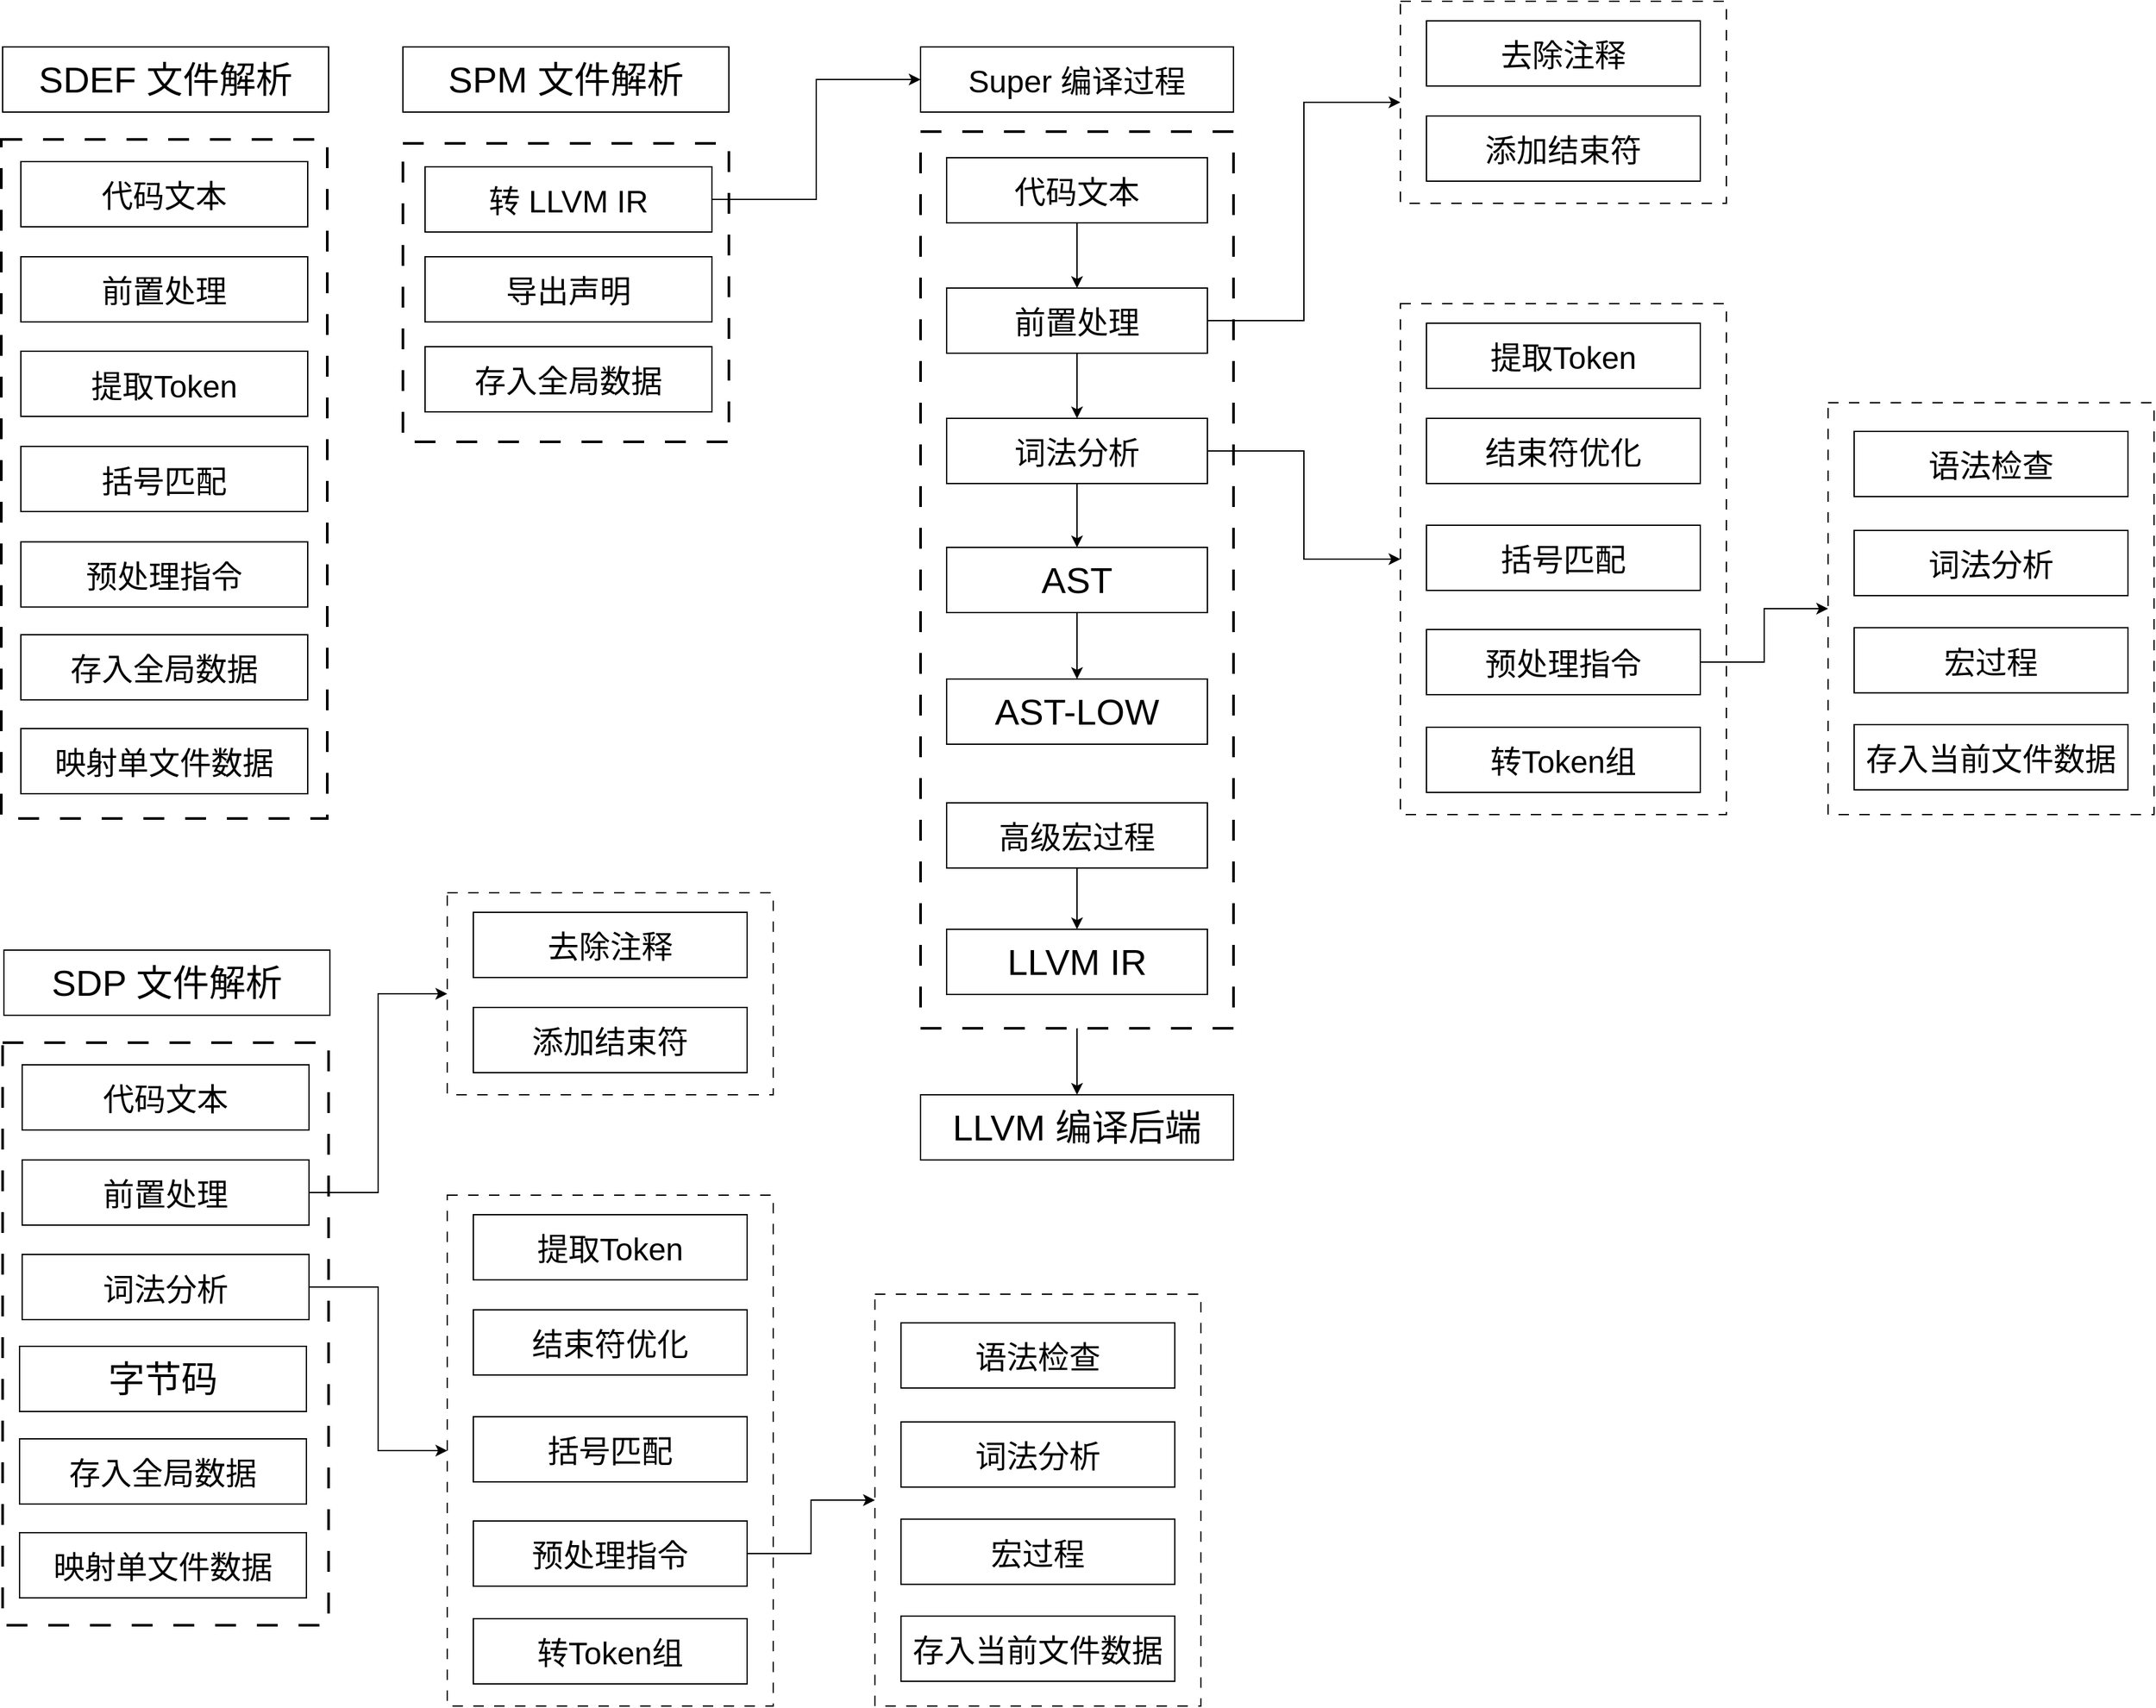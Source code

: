 <mxfile version="27.0.9" pages="3">
  <diagram name="Super 编译过程" id="Vq4NFNa0_FkRNS-fq95_">
    <mxGraphModel dx="2646" dy="1380" grid="0" gridSize="10" guides="1" tooltips="1" connect="1" arrows="1" fold="1" page="0" pageScale="1" pageWidth="1000" pageHeight="1000" math="0" shadow="0">
      <root>
        <mxCell id="0" />
        <mxCell id="1" parent="0" />
        <mxCell id="2mUO1VsIVxacZMf1Uv3O-189" value="" style="edgeStyle=orthogonalEdgeStyle;rounded=0;orthogonalLoop=1;jettySize=auto;html=1;" parent="1" source="2mUO1VsIVxacZMf1Uv3O-9" target="2mUO1VsIVxacZMf1Uv3O-188" edge="1">
          <mxGeometry relative="1" as="geometry" />
        </mxCell>
        <mxCell id="2mUO1VsIVxacZMf1Uv3O-9" value="" style="rounded=0;whiteSpace=wrap;html=1;dashed=1;dashPattern=8 8;strokeWidth=2;" parent="1" vertex="1">
          <mxGeometry x="280" y="120" width="240" height="688" as="geometry" />
        </mxCell>
        <mxCell id="2mUO1VsIVxacZMf1Uv3O-105" value="&lt;span style=&quot;font-size: 24px;&quot;&gt;Super 编译过程&lt;/span&gt;" style="html=1;whiteSpace=wrap;fontSize=28;" parent="1" vertex="1">
          <mxGeometry x="280" y="55" width="240" height="50" as="geometry" />
        </mxCell>
        <mxCell id="2mUO1VsIVxacZMf1Uv3O-108" value="" style="edgeStyle=orthogonalEdgeStyle;rounded=0;orthogonalLoop=1;jettySize=auto;html=1;" parent="1" source="2mUO1VsIVxacZMf1Uv3O-106" target="2mUO1VsIVxacZMf1Uv3O-107" edge="1">
          <mxGeometry relative="1" as="geometry" />
        </mxCell>
        <mxCell id="2mUO1VsIVxacZMf1Uv3O-106" value="&lt;span style=&quot;font-size: 24px;&quot;&gt;代码文本&lt;/span&gt;" style="html=1;whiteSpace=wrap;fontSize=28;" parent="1" vertex="1">
          <mxGeometry x="300" y="140" width="200" height="50" as="geometry" />
        </mxCell>
        <mxCell id="2mUO1VsIVxacZMf1Uv3O-112" value="" style="edgeStyle=orthogonalEdgeStyle;rounded=0;orthogonalLoop=1;jettySize=auto;html=1;" parent="1" source="2mUO1VsIVxacZMf1Uv3O-107" target="2mUO1VsIVxacZMf1Uv3O-109" edge="1">
          <mxGeometry relative="1" as="geometry" />
        </mxCell>
        <mxCell id="wdthfA_59AI6_lda3Uj9-12" style="edgeStyle=orthogonalEdgeStyle;rounded=0;orthogonalLoop=1;jettySize=auto;html=1;entryX=0;entryY=0.5;entryDx=0;entryDy=0;" parent="1" source="2mUO1VsIVxacZMf1Uv3O-107" target="wdthfA_59AI6_lda3Uj9-7" edge="1">
          <mxGeometry relative="1" as="geometry" />
        </mxCell>
        <object label="&lt;span style=&quot;font-size: 24px;&quot;&gt;前置处理&lt;/span&gt;" id="2mUO1VsIVxacZMf1Uv3O-107">
          <mxCell style="html=1;whiteSpace=wrap;fontSize=28;" parent="1" vertex="1">
            <mxGeometry x="300" y="240" width="200" height="50" as="geometry" />
          </mxCell>
        </object>
        <mxCell id="CVecepeYsr_i7JUgzHfF-67" style="edgeStyle=orthogonalEdgeStyle;rounded=0;orthogonalLoop=1;jettySize=auto;html=1;entryX=0;entryY=0.5;entryDx=0;entryDy=0;" parent="1" source="2mUO1VsIVxacZMf1Uv3O-109" target="2mUO1VsIVxacZMf1Uv3O-227" edge="1">
          <mxGeometry relative="1" as="geometry" />
        </mxCell>
        <mxCell id="8J4blaZt_7UuDxUn_A4w-1" value="" style="edgeStyle=orthogonalEdgeStyle;rounded=0;orthogonalLoop=1;jettySize=auto;html=1;" parent="1" source="2mUO1VsIVxacZMf1Uv3O-109" target="2mUO1VsIVxacZMf1Uv3O-182" edge="1">
          <mxGeometry relative="1" as="geometry" />
        </mxCell>
        <mxCell id="2mUO1VsIVxacZMf1Uv3O-109" value="&lt;font style=&quot;font-size: 24px;&quot;&gt;词法分析&lt;/font&gt;" style="html=1;whiteSpace=wrap;fontSize=28;" parent="1" vertex="1">
          <mxGeometry x="300" y="340" width="200" height="50" as="geometry" />
        </mxCell>
        <mxCell id="2mUO1VsIVxacZMf1Uv3O-185" value="" style="edgeStyle=orthogonalEdgeStyle;rounded=0;orthogonalLoop=1;jettySize=auto;html=1;" parent="1" source="2mUO1VsIVxacZMf1Uv3O-182" target="2mUO1VsIVxacZMf1Uv3O-184" edge="1">
          <mxGeometry relative="1" as="geometry" />
        </mxCell>
        <mxCell id="2mUO1VsIVxacZMf1Uv3O-182" value="AST" style="html=1;whiteSpace=wrap;fontSize=28;" parent="1" vertex="1">
          <mxGeometry x="300" y="439" width="200" height="50" as="geometry" />
        </mxCell>
        <mxCell id="2mUO1VsIVxacZMf1Uv3O-184" value="AST-LOW" style="html=1;whiteSpace=wrap;fontSize=28;" parent="1" vertex="1">
          <mxGeometry x="300" y="540" width="200" height="50" as="geometry" />
        </mxCell>
        <mxCell id="2mUO1VsIVxacZMf1Uv3O-186" value="LLVM IR" style="html=1;whiteSpace=wrap;fontSize=28;" parent="1" vertex="1">
          <mxGeometry x="300" y="732" width="200" height="50" as="geometry" />
        </mxCell>
        <mxCell id="2mUO1VsIVxacZMf1Uv3O-188" value="LLVM 编译后端" style="html=1;whiteSpace=wrap;fontSize=28;" parent="1" vertex="1">
          <mxGeometry x="280" y="859" width="240" height="50" as="geometry" />
        </mxCell>
        <mxCell id="2mUO1VsIVxacZMf1Uv3O-227" value="" style="rounded=0;whiteSpace=wrap;html=1;dashed=1;dashPattern=8 8;" parent="1" vertex="1">
          <mxGeometry x="648" y="252" width="250" height="392" as="geometry" />
        </mxCell>
        <mxCell id="2mUO1VsIVxacZMf1Uv3O-229" value="&lt;span style=&quot;font-size: 24px;&quot;&gt;提取Token&lt;/span&gt;" style="html=1;whiteSpace=wrap;fontSize=28;" parent="1" vertex="1">
          <mxGeometry x="668" y="267" width="210" height="50" as="geometry" />
        </mxCell>
        <mxCell id="CVecepeYsr_i7JUgzHfF-66" value="&lt;span style=&quot;font-size: 24px;&quot;&gt;结束符优化&lt;/span&gt;" style="html=1;whiteSpace=wrap;fontSize=28;container=0;" parent="1" vertex="1">
          <mxGeometry x="668" y="340" width="210" height="50" as="geometry" />
        </mxCell>
        <mxCell id="CVecepeYsr_i7JUgzHfF-68" value="&lt;span style=&quot;font-size: 24px;&quot;&gt;括号匹配&lt;/span&gt;" style="html=1;whiteSpace=wrap;fontSize=28;container=0;" parent="1" vertex="1">
          <mxGeometry x="668" y="422" width="210" height="50" as="geometry" />
        </mxCell>
        <mxCell id="8J4blaZt_7UuDxUn_A4w-5" value="" style="edgeStyle=orthogonalEdgeStyle;rounded=0;orthogonalLoop=1;jettySize=auto;html=1;" parent="1" source="8J4blaZt_7UuDxUn_A4w-2" target="2mUO1VsIVxacZMf1Uv3O-186" edge="1">
          <mxGeometry relative="1" as="geometry" />
        </mxCell>
        <mxCell id="8J4blaZt_7UuDxUn_A4w-2" value="&lt;span style=&quot;font-size: 24px;&quot;&gt;高级宏过程&lt;/span&gt;" style="html=1;whiteSpace=wrap;fontSize=28;" parent="1" vertex="1">
          <mxGeometry x="300" y="635" width="200" height="50" as="geometry" />
        </mxCell>
        <mxCell id="wdthfA_59AI6_lda3Uj9-7" value="" style="rounded=0;whiteSpace=wrap;html=1;dashed=1;dashPattern=8 8;" parent="1" vertex="1">
          <mxGeometry x="648" y="20" width="250" height="155" as="geometry" />
        </mxCell>
        <mxCell id="wdthfA_59AI6_lda3Uj9-8" value="&lt;span style=&quot;font-size: 24px;&quot;&gt;去除注释&lt;/span&gt;" style="html=1;whiteSpace=wrap;fontSize=28;" parent="1" vertex="1">
          <mxGeometry x="668" y="35" width="210" height="50" as="geometry" />
        </mxCell>
        <mxCell id="wdthfA_59AI6_lda3Uj9-9" value="&lt;span style=&quot;font-size: 24px;&quot;&gt;添加结束符&lt;/span&gt;" style="html=1;whiteSpace=wrap;fontSize=28;container=0;" parent="1" vertex="1">
          <mxGeometry x="668" y="108" width="210" height="50" as="geometry" />
        </mxCell>
        <mxCell id="2mUO1VsIVxacZMf1Uv3O-23" value="" style="rounded=0;whiteSpace=wrap;html=1;dashed=1;dashPattern=8 8;" parent="1" vertex="1">
          <mxGeometry x="976" y="328" width="250" height="316" as="geometry" />
        </mxCell>
        <mxCell id="2mUO1VsIVxacZMf1Uv3O-116" value="&lt;span style=&quot;font-size: 24px;&quot;&gt;语法检查&lt;/span&gt;" style="html=1;whiteSpace=wrap;fontSize=28;" parent="1" vertex="1">
          <mxGeometry x="996" y="350" width="210" height="50" as="geometry" />
        </mxCell>
        <mxCell id="2mUO1VsIVxacZMf1Uv3O-217" value="&lt;span style=&quot;font-size: 24px;&quot;&gt;词法分析&lt;/span&gt;" style="html=1;whiteSpace=wrap;fontSize=28;" parent="1" vertex="1">
          <mxGeometry x="996" y="426" width="210" height="50" as="geometry" />
        </mxCell>
        <mxCell id="2mUO1VsIVxacZMf1Uv3O-219" value="&lt;span style=&quot;font-size: 24px;&quot;&gt;存入&lt;/span&gt;&lt;span style=&quot;font-size: 24px;&quot;&gt;当前文件数据&lt;/span&gt;" style="html=1;whiteSpace=wrap;fontSize=28;" parent="1" vertex="1">
          <mxGeometry x="996" y="575" width="210" height="50" as="geometry" />
        </mxCell>
        <mxCell id="2mUO1VsIVxacZMf1Uv3O-221" value="&lt;span style=&quot;font-size: 24px;&quot;&gt;宏过程&lt;/span&gt;" style="html=1;whiteSpace=wrap;fontSize=28;" parent="1" vertex="1">
          <mxGeometry x="996" y="500.63" width="210" height="50" as="geometry" />
        </mxCell>
        <mxCell id="wdthfA_59AI6_lda3Uj9-21" style="edgeStyle=orthogonalEdgeStyle;rounded=0;orthogonalLoop=1;jettySize=auto;html=1;entryX=0;entryY=0.5;entryDx=0;entryDy=0;" parent="1" source="wdthfA_59AI6_lda3Uj9-19" target="2mUO1VsIVxacZMf1Uv3O-23" edge="1">
          <mxGeometry relative="1" as="geometry" />
        </mxCell>
        <mxCell id="wdthfA_59AI6_lda3Uj9-19" value="&lt;span style=&quot;font-size: 24px;&quot;&gt;预处理指令&lt;/span&gt;" style="html=1;whiteSpace=wrap;fontSize=28;container=0;" parent="1" vertex="1">
          <mxGeometry x="668" y="502" width="210" height="50" as="geometry" />
        </mxCell>
        <mxCell id="wdthfA_59AI6_lda3Uj9-20" value="&lt;span style=&quot;font-size: 24px;&quot;&gt;转Token组&lt;/span&gt;" style="html=1;whiteSpace=wrap;fontSize=28;container=0;" parent="1" vertex="1">
          <mxGeometry x="668" y="577" width="210" height="50" as="geometry" />
        </mxCell>
        <mxCell id="wdthfA_59AI6_lda3Uj9-23" value="SDEF 文件解析" style="html=1;whiteSpace=wrap;fontSize=28;" parent="1" vertex="1">
          <mxGeometry x="-424" y="55" width="250" height="50" as="geometry" />
        </mxCell>
        <mxCell id="wdthfA_59AI6_lda3Uj9-24" value="SPM 文件解析" style="html=1;whiteSpace=wrap;fontSize=28;" parent="1" vertex="1">
          <mxGeometry x="-117" y="55" width="250" height="50" as="geometry" />
        </mxCell>
        <mxCell id="wdthfA_59AI6_lda3Uj9-27" value="" style="rounded=0;whiteSpace=wrap;html=1;dashed=1;dashPattern=8 8;strokeWidth=2;" parent="1" vertex="1">
          <mxGeometry x="-117" y="129" width="250" height="229" as="geometry" />
        </mxCell>
        <mxCell id="MZ_xpEW2sEgSnHCQxwSf-1" value="" style="rounded=0;whiteSpace=wrap;html=1;dashed=1;dashPattern=8 8;strokeWidth=2;" parent="1" vertex="1">
          <mxGeometry x="-425" y="126" width="250" height="521" as="geometry" />
        </mxCell>
        <mxCell id="MZ_xpEW2sEgSnHCQxwSf-2" value="&lt;span style=&quot;font-size: 24px;&quot;&gt;代码文本&lt;/span&gt;" style="html=1;whiteSpace=wrap;fontSize=28;" parent="1" vertex="1">
          <mxGeometry x="-410" y="143" width="220" height="50" as="geometry" />
        </mxCell>
        <object label="&lt;span style=&quot;font-size: 24px;&quot;&gt;前置处理&lt;/span&gt;" id="MZ_xpEW2sEgSnHCQxwSf-3">
          <mxCell style="html=1;whiteSpace=wrap;fontSize=28;" parent="1" vertex="1">
            <mxGeometry x="-410" y="216" width="220" height="50" as="geometry" />
          </mxCell>
        </object>
        <mxCell id="MZ_xpEW2sEgSnHCQxwSf-4" value="&lt;span style=&quot;font-size: 24px;&quot;&gt;提取Token&lt;/span&gt;" style="html=1;whiteSpace=wrap;fontSize=28;" parent="1" vertex="1">
          <mxGeometry x="-410" y="288.5" width="220" height="50" as="geometry" />
        </mxCell>
        <mxCell id="MZ_xpEW2sEgSnHCQxwSf-5" value="&lt;span style=&quot;font-size: 24px;&quot;&gt;括号匹配&lt;/span&gt;" style="html=1;whiteSpace=wrap;fontSize=28;container=0;" parent="1" vertex="1">
          <mxGeometry x="-410" y="361.5" width="220" height="50" as="geometry" />
        </mxCell>
        <mxCell id="MZ_xpEW2sEgSnHCQxwSf-6" value="&lt;span style=&quot;font-size: 24px;&quot;&gt;预处理指令&lt;/span&gt;" style="html=1;whiteSpace=wrap;fontSize=28;container=0;" parent="1" vertex="1">
          <mxGeometry x="-410" y="434.75" width="220" height="50" as="geometry" />
        </mxCell>
        <mxCell id="MZ_xpEW2sEgSnHCQxwSf-7" value="&lt;font style=&quot;font-size: 24px;&quot;&gt;存入全局数据&lt;/font&gt;" style="html=1;whiteSpace=wrap;fontSize=28;container=0;" parent="1" vertex="1">
          <mxGeometry x="-410" y="506" width="220" height="50" as="geometry" />
        </mxCell>
        <mxCell id="MZ_xpEW2sEgSnHCQxwSf-8" value="&lt;span style=&quot;font-size: 24px;&quot;&gt;映射单文件数据&lt;/span&gt;" style="html=1;whiteSpace=wrap;fontSize=28;container=0;" parent="1" vertex="1">
          <mxGeometry x="-410" y="578" width="220" height="50" as="geometry" />
        </mxCell>
        <mxCell id="MZ_xpEW2sEgSnHCQxwSf-9" style="edgeStyle=orthogonalEdgeStyle;rounded=0;orthogonalLoop=1;jettySize=auto;html=1;exitX=0.5;exitY=1;exitDx=0;exitDy=0;" parent="1" source="MZ_xpEW2sEgSnHCQxwSf-3" target="MZ_xpEW2sEgSnHCQxwSf-3" edge="1">
          <mxGeometry relative="1" as="geometry" />
        </mxCell>
        <mxCell id="MZ_xpEW2sEgSnHCQxwSf-10" style="edgeStyle=orthogonalEdgeStyle;rounded=0;orthogonalLoop=1;jettySize=auto;html=1;exitX=0.5;exitY=1;exitDx=0;exitDy=0;" parent="1" source="MZ_xpEW2sEgSnHCQxwSf-8" target="MZ_xpEW2sEgSnHCQxwSf-8" edge="1">
          <mxGeometry relative="1" as="geometry" />
        </mxCell>
        <mxCell id="R-j85TacFZV8YnjLv-DK-6" style="edgeStyle=orthogonalEdgeStyle;rounded=0;orthogonalLoop=1;jettySize=auto;html=1;entryX=0;entryY=0.5;entryDx=0;entryDy=0;" parent="1" source="R-j85TacFZV8YnjLv-DK-2" target="2mUO1VsIVxacZMf1Uv3O-105" edge="1">
          <mxGeometry relative="1" as="geometry" />
        </mxCell>
        <mxCell id="R-j85TacFZV8YnjLv-DK-2" value="&lt;span style=&quot;font-size: 24px;&quot;&gt;转 LLVM IR&lt;/span&gt;" style="html=1;whiteSpace=wrap;fontSize=28;" parent="1" vertex="1">
          <mxGeometry x="-100" y="147" width="220" height="50" as="geometry" />
        </mxCell>
        <mxCell id="R-j85TacFZV8YnjLv-DK-3" value="&lt;span style=&quot;font-size: 24px;&quot;&gt;导出声明&lt;/span&gt;" style="html=1;whiteSpace=wrap;fontSize=28;" parent="1" vertex="1">
          <mxGeometry x="-100" y="216" width="220" height="50" as="geometry" />
        </mxCell>
        <mxCell id="R-j85TacFZV8YnjLv-DK-5" value="&lt;span style=&quot;font-size: 24px;&quot;&gt;存入全局&lt;/span&gt;&lt;span style=&quot;font-size: 24px;&quot;&gt;数据&lt;/span&gt;" style="html=1;whiteSpace=wrap;fontSize=28;" parent="1" vertex="1">
          <mxGeometry x="-100" y="285" width="220" height="50" as="geometry" />
        </mxCell>
        <mxCell id="3dAXB9QwHE_grXmQJcnz-3" value="SDP 文件解析" style="html=1;whiteSpace=wrap;fontSize=28;" parent="1" vertex="1">
          <mxGeometry x="-423" y="748" width="250" height="50" as="geometry" />
        </mxCell>
        <mxCell id="3dAXB9QwHE_grXmQJcnz-4" value="" style="rounded=0;whiteSpace=wrap;html=1;dashed=1;dashPattern=8 8;strokeWidth=2;" parent="1" vertex="1">
          <mxGeometry x="-424" y="819" width="250" height="447" as="geometry" />
        </mxCell>
        <mxCell id="3dAXB9QwHE_grXmQJcnz-5" value="&lt;span style=&quot;font-size: 24px;&quot;&gt;代码文本&lt;/span&gt;" style="html=1;whiteSpace=wrap;fontSize=28;" parent="1" vertex="1">
          <mxGeometry x="-409" y="836" width="220" height="50" as="geometry" />
        </mxCell>
        <mxCell id="3dAXB9QwHE_grXmQJcnz-38" style="edgeStyle=orthogonalEdgeStyle;rounded=0;orthogonalLoop=1;jettySize=auto;html=1;entryX=0;entryY=0.5;entryDx=0;entryDy=0;" parent="1" source="3dAXB9QwHE_grXmQJcnz-6" target="3dAXB9QwHE_grXmQJcnz-27" edge="1">
          <mxGeometry relative="1" as="geometry" />
        </mxCell>
        <object label="&lt;span style=&quot;font-size: 24px;&quot;&gt;前置处理&lt;/span&gt;" id="3dAXB9QwHE_grXmQJcnz-6">
          <mxCell style="html=1;whiteSpace=wrap;fontSize=28;" parent="1" vertex="1">
            <mxGeometry x="-409" y="909" width="220" height="50" as="geometry" />
          </mxCell>
        </object>
        <mxCell id="3dAXB9QwHE_grXmQJcnz-39" style="edgeStyle=orthogonalEdgeStyle;rounded=0;orthogonalLoop=1;jettySize=auto;html=1;entryX=0;entryY=0.5;entryDx=0;entryDy=0;" parent="1" source="3dAXB9QwHE_grXmQJcnz-7" target="3dAXB9QwHE_grXmQJcnz-23" edge="1">
          <mxGeometry relative="1" as="geometry" />
        </mxCell>
        <mxCell id="3dAXB9QwHE_grXmQJcnz-7" value="&lt;span style=&quot;font-size: 24px;&quot;&gt;词法分析&lt;/span&gt;" style="html=1;whiteSpace=wrap;fontSize=28;" parent="1" vertex="1">
          <mxGeometry x="-409" y="981.5" width="220" height="50" as="geometry" />
        </mxCell>
        <mxCell id="3dAXB9QwHE_grXmQJcnz-10" value="&lt;font style=&quot;font-size: 24px;&quot;&gt;存入全局数据&lt;/font&gt;" style="html=1;whiteSpace=wrap;fontSize=28;container=0;" parent="1" vertex="1">
          <mxGeometry x="-411" y="1123" width="220" height="50" as="geometry" />
        </mxCell>
        <mxCell id="3dAXB9QwHE_grXmQJcnz-11" value="&lt;span style=&quot;font-size: 24px;&quot;&gt;映射单文件数据&lt;/span&gt;" style="html=1;whiteSpace=wrap;fontSize=28;container=0;" parent="1" vertex="1">
          <mxGeometry x="-411" y="1195" width="220" height="50" as="geometry" />
        </mxCell>
        <mxCell id="3dAXB9QwHE_grXmQJcnz-12" style="edgeStyle=orthogonalEdgeStyle;rounded=0;orthogonalLoop=1;jettySize=auto;html=1;exitX=0.5;exitY=1;exitDx=0;exitDy=0;" parent="1" source="3dAXB9QwHE_grXmQJcnz-6" target="3dAXB9QwHE_grXmQJcnz-6" edge="1">
          <mxGeometry relative="1" as="geometry" />
        </mxCell>
        <mxCell id="3dAXB9QwHE_grXmQJcnz-13" style="edgeStyle=orthogonalEdgeStyle;rounded=0;orthogonalLoop=1;jettySize=auto;html=1;exitX=0.5;exitY=1;exitDx=0;exitDy=0;" parent="1" source="3dAXB9QwHE_grXmQJcnz-11" target="3dAXB9QwHE_grXmQJcnz-11" edge="1">
          <mxGeometry relative="1" as="geometry" />
        </mxCell>
        <mxCell id="3dAXB9QwHE_grXmQJcnz-21" value="字节码" style="html=1;whiteSpace=wrap;fontSize=28;" parent="1" vertex="1">
          <mxGeometry x="-411" y="1052" width="220" height="50" as="geometry" />
        </mxCell>
        <mxCell id="3dAXB9QwHE_grXmQJcnz-23" value="" style="rounded=0;whiteSpace=wrap;html=1;dashed=1;dashPattern=8 8;" parent="1" vertex="1">
          <mxGeometry x="-83" y="936" width="250" height="392" as="geometry" />
        </mxCell>
        <mxCell id="3dAXB9QwHE_grXmQJcnz-24" value="&lt;span style=&quot;font-size: 24px;&quot;&gt;提取Token&lt;/span&gt;" style="html=1;whiteSpace=wrap;fontSize=28;" parent="1" vertex="1">
          <mxGeometry x="-63" y="951" width="210" height="50" as="geometry" />
        </mxCell>
        <mxCell id="3dAXB9QwHE_grXmQJcnz-25" value="&lt;span style=&quot;font-size: 24px;&quot;&gt;结束符优化&lt;/span&gt;" style="html=1;whiteSpace=wrap;fontSize=28;container=0;" parent="1" vertex="1">
          <mxGeometry x="-63" y="1024" width="210" height="50" as="geometry" />
        </mxCell>
        <mxCell id="3dAXB9QwHE_grXmQJcnz-26" value="&lt;span style=&quot;font-size: 24px;&quot;&gt;括号匹配&lt;/span&gt;" style="html=1;whiteSpace=wrap;fontSize=28;container=0;" parent="1" vertex="1">
          <mxGeometry x="-63" y="1106" width="210" height="50" as="geometry" />
        </mxCell>
        <mxCell id="3dAXB9QwHE_grXmQJcnz-27" value="" style="rounded=0;whiteSpace=wrap;html=1;dashed=1;dashPattern=8 8;" parent="1" vertex="1">
          <mxGeometry x="-83" y="704" width="250" height="155" as="geometry" />
        </mxCell>
        <mxCell id="3dAXB9QwHE_grXmQJcnz-28" value="&lt;span style=&quot;font-size: 24px;&quot;&gt;去除注释&lt;/span&gt;" style="html=1;whiteSpace=wrap;fontSize=28;" parent="1" vertex="1">
          <mxGeometry x="-63" y="719" width="210" height="50" as="geometry" />
        </mxCell>
        <mxCell id="3dAXB9QwHE_grXmQJcnz-29" value="&lt;span style=&quot;font-size: 24px;&quot;&gt;添加结束符&lt;/span&gt;" style="html=1;whiteSpace=wrap;fontSize=28;container=0;" parent="1" vertex="1">
          <mxGeometry x="-63" y="792" width="210" height="50" as="geometry" />
        </mxCell>
        <mxCell id="3dAXB9QwHE_grXmQJcnz-30" value="" style="rounded=0;whiteSpace=wrap;html=1;dashed=1;dashPattern=8 8;" parent="1" vertex="1">
          <mxGeometry x="245" y="1012" width="250" height="316" as="geometry" />
        </mxCell>
        <mxCell id="3dAXB9QwHE_grXmQJcnz-31" value="&lt;span style=&quot;font-size: 24px;&quot;&gt;语法检查&lt;/span&gt;" style="html=1;whiteSpace=wrap;fontSize=28;" parent="1" vertex="1">
          <mxGeometry x="265" y="1034" width="210" height="50" as="geometry" />
        </mxCell>
        <mxCell id="3dAXB9QwHE_grXmQJcnz-32" value="&lt;span style=&quot;font-size: 24px;&quot;&gt;词法分析&lt;/span&gt;" style="html=1;whiteSpace=wrap;fontSize=28;" parent="1" vertex="1">
          <mxGeometry x="265" y="1110" width="210" height="50" as="geometry" />
        </mxCell>
        <mxCell id="3dAXB9QwHE_grXmQJcnz-33" value="&lt;span style=&quot;font-size: 24px;&quot;&gt;存入&lt;/span&gt;&lt;span style=&quot;font-size: 24px;&quot;&gt;当前文件数据&lt;/span&gt;" style="html=1;whiteSpace=wrap;fontSize=28;" parent="1" vertex="1">
          <mxGeometry x="265" y="1259" width="210" height="50" as="geometry" />
        </mxCell>
        <mxCell id="3dAXB9QwHE_grXmQJcnz-34" value="&lt;span style=&quot;font-size: 24px;&quot;&gt;宏过程&lt;/span&gt;" style="html=1;whiteSpace=wrap;fontSize=28;" parent="1" vertex="1">
          <mxGeometry x="265" y="1184.63" width="210" height="50" as="geometry" />
        </mxCell>
        <mxCell id="3dAXB9QwHE_grXmQJcnz-35" style="edgeStyle=orthogonalEdgeStyle;rounded=0;orthogonalLoop=1;jettySize=auto;html=1;entryX=0;entryY=0.5;entryDx=0;entryDy=0;" parent="1" source="3dAXB9QwHE_grXmQJcnz-36" target="3dAXB9QwHE_grXmQJcnz-30" edge="1">
          <mxGeometry relative="1" as="geometry" />
        </mxCell>
        <mxCell id="3dAXB9QwHE_grXmQJcnz-36" value="&lt;span style=&quot;font-size: 24px;&quot;&gt;预处理指令&lt;/span&gt;" style="html=1;whiteSpace=wrap;fontSize=28;container=0;" parent="1" vertex="1">
          <mxGeometry x="-63" y="1186" width="210" height="50" as="geometry" />
        </mxCell>
        <mxCell id="3dAXB9QwHE_grXmQJcnz-37" value="&lt;span style=&quot;font-size: 24px;&quot;&gt;转Token组&lt;/span&gt;" style="html=1;whiteSpace=wrap;fontSize=28;container=0;" parent="1" vertex="1">
          <mxGeometry x="-63" y="1261" width="210" height="50" as="geometry" />
        </mxCell>
      </root>
    </mxGraphModel>
  </diagram>
  <diagram id="jWiWrn_K3CYLBesy-lC5" name="编译时单文件数据">
    <mxGraphModel dx="1319" dy="986" grid="0" gridSize="10" guides="1" tooltips="1" connect="1" arrows="1" fold="1" page="0" pageScale="1" pageWidth="1000" pageHeight="1000" math="0" shadow="0">
      <root>
        <mxCell id="0" />
        <mxCell id="1" parent="0" />
        <mxCell id="ZpP5qod67sbXj4etYVrW-1" value="" style="rounded=0;whiteSpace=wrap;html=1;container=0;" vertex="1" parent="1">
          <mxGeometry x="360" y="270" width="260" height="254" as="geometry" />
        </mxCell>
        <mxCell id="ZpP5qod67sbXj4etYVrW-2" value="&lt;span style=&quot;font-size: 30px;&quot;&gt;编译时单文件数据&lt;/span&gt;" style="html=1;whiteSpace=wrap;fontSize=28;container=0;" vertex="1" parent="1">
          <mxGeometry x="360" y="220" width="260" height="50" as="geometry" />
        </mxCell>
        <mxCell id="ZpP5qod67sbXj4etYVrW-3" value="宏列表" style="html=1;whiteSpace=wrap;fontSize=28;" vertex="1" parent="1">
          <mxGeometry x="380" y="290" width="220" height="50" as="geometry" />
        </mxCell>
        <mxCell id="ZpP5qod67sbXj4etYVrW-4" value="高级宏" style="html=1;whiteSpace=wrap;fontSize=28;" vertex="1" parent="1">
          <mxGeometry x="380" y="370" width="220" height="50" as="geometry" />
        </mxCell>
        <mxCell id="TzzwSF0TWBEwkTvhHyWe-1" value="外部声明" style="html=1;whiteSpace=wrap;fontSize=28;" vertex="1" parent="1">
          <mxGeometry x="380" y="450" width="220" height="50" as="geometry" />
        </mxCell>
      </root>
    </mxGraphModel>
  </diagram>
  <diagram id="xqGfFQBLwHOOTRC6qCE-" name="编译时全局数据">
    <mxGraphModel dx="1278" dy="1255" grid="0" gridSize="10" guides="1" tooltips="1" connect="1" arrows="1" fold="1" page="0" pageScale="1" pageWidth="1000" pageHeight="1000" math="0" shadow="0">
      <root>
        <mxCell id="0" />
        <mxCell id="1" parent="0" />
        <mxCell id="vi5BFFN0ArVKShnlYxWU-2" value="" style="edgeStyle=orthogonalEdgeStyle;rounded=0;orthogonalLoop=1;jettySize=auto;html=1;" edge="1" parent="1" source="vi5BFFN0ArVKShnlYxWU-12">
          <mxGeometry relative="1" as="geometry">
            <mxPoint x="700" y="295" as="targetPoint" />
          </mxGeometry>
        </mxCell>
        <mxCell id="vi5BFFN0ArVKShnlYxWU-3" value="" style="edgeStyle=orthogonalEdgeStyle;rounded=0;orthogonalLoop=1;jettySize=auto;html=1;" edge="1" parent="1" source="vi5BFFN0ArVKShnlYxWU-13">
          <mxGeometry relative="1" as="geometry">
            <mxPoint x="1020" y="380" as="targetPoint" />
          </mxGeometry>
        </mxCell>
        <mxCell id="vi5BFFN0ArVKShnlYxWU-10" value="" style="rounded=0;whiteSpace=wrap;html=1;container=0;" vertex="1" parent="1">
          <mxGeometry x="1110" y="250" width="260" height="269" as="geometry" />
        </mxCell>
        <mxCell id="vi5BFFN0ArVKShnlYxWU-11" value="&lt;span style=&quot;font-size: 30px;&quot;&gt;编译时全局数据&lt;/span&gt;" style="html=1;whiteSpace=wrap;fontSize=28;container=0;" vertex="1" parent="1">
          <mxGeometry x="1110" y="200" width="260" height="50" as="geometry" />
        </mxCell>
        <mxCell id="vi5BFFN0ArVKShnlYxWU-12" value="SDP" style="html=1;whiteSpace=wrap;fontSize=28;container=0;" vertex="1" parent="1">
          <mxGeometry x="1130" y="270" width="220" height="50" as="geometry" />
        </mxCell>
        <mxCell id="vi5BFFN0ArVKShnlYxWU-13" value="SPM" style="html=1;whiteSpace=wrap;fontSize=28;container=0;" vertex="1" parent="1">
          <mxGeometry x="1130" y="350" width="220" height="60" as="geometry" />
        </mxCell>
        <mxCell id="WHhLljSxRpOu2tFKQhL9-2" value="SDEF" style="html=1;whiteSpace=wrap;fontSize=28;container=0;" vertex="1" parent="1">
          <mxGeometry x="1130" y="438" width="220" height="60" as="geometry" />
        </mxCell>
        <mxCell id="vi5BFFN0ArVKShnlYxWU-5" value="" style="rounded=0;whiteSpace=wrap;html=1;strokeColor=default;dashed=1;dashPattern=8 8;container=0;" vertex="1" parent="1">
          <mxGeometry x="740" y="330" width="270" height="252" as="geometry" />
        </mxCell>
        <mxCell id="vi5BFFN0ArVKShnlYxWU-6" value="文件路径" style="html=1;whiteSpace=wrap;fontSize=28;container=0;" vertex="1" parent="1">
          <mxGeometry x="760" y="350" width="230" height="50" as="geometry" />
        </mxCell>
        <mxCell id="vi5BFFN0ArVKShnlYxWU-7" value="模块名" style="html=1;whiteSpace=wrap;fontSize=28;container=0;" vertex="1" parent="1">
          <mxGeometry x="760" y="430" width="230" height="50" as="geometry" />
        </mxCell>
        <mxCell id="vi5BFFN0ArVKShnlYxWU-8" value="导出声明列表" style="html=1;whiteSpace=wrap;fontSize=28;container=0;" vertex="1" parent="1">
          <mxGeometry x="760" y="510" width="230" height="50" as="geometry" />
        </mxCell>
        <mxCell id="vi5BFFN0ArVKShnlYxWU-15" value="" style="rounded=0;whiteSpace=wrap;html=1;strokeColor=default;dashed=1;dashPattern=8 8;container=0;" vertex="1" parent="1">
          <mxGeometry x="420" y="250" width="270" height="250" as="geometry" />
        </mxCell>
        <mxCell id="vi5BFFN0ArVKShnlYxWU-16" value="文件路径" style="html=1;whiteSpace=wrap;fontSize=28;container=0;" vertex="1" parent="1">
          <mxGeometry x="440" y="270" width="230" height="50" as="geometry" />
        </mxCell>
        <mxCell id="vi5BFFN0ArVKShnlYxWU-17" value="导出前缀" style="html=1;whiteSpace=wrap;fontSize=28;container=0;" vertex="1" parent="1">
          <mxGeometry x="440" y="350" width="230" height="50" as="geometry" />
        </mxCell>
        <mxCell id="vi5BFFN0ArVKShnlYxWU-18" value="导出功能列表" style="html=1;whiteSpace=wrap;fontSize=28;container=0;" vertex="1" parent="1">
          <mxGeometry x="440" y="430" width="230" height="50" as="geometry" />
        </mxCell>
        <mxCell id="VZiJhqH-ZBbP1XQqjhCR-1" value="" style="rounded=0;whiteSpace=wrap;html=1;strokeColor=default;dashed=1;dashPattern=8 8;container=0;" vertex="1" parent="1">
          <mxGeometry x="1429" y="441" width="270" height="169" as="geometry" />
        </mxCell>
        <mxCell id="VZiJhqH-ZBbP1XQqjhCR-2" value="文件路径" style="html=1;whiteSpace=wrap;fontSize=28;container=0;" vertex="1" parent="1">
          <mxGeometry x="1449" y="461" width="230" height="50" as="geometry" />
        </mxCell>
        <mxCell id="VZiJhqH-ZBbP1XQqjhCR-4" value="宏列表" style="html=1;whiteSpace=wrap;fontSize=28;container=0;" vertex="1" parent="1">
          <mxGeometry x="1449" y="536" width="230" height="50" as="geometry" />
        </mxCell>
        <mxCell id="VZiJhqH-ZBbP1XQqjhCR-5" style="edgeStyle=orthogonalEdgeStyle;rounded=0;orthogonalLoop=1;jettySize=auto;html=1;entryX=0.003;entryY=0.164;entryDx=0;entryDy=0;entryPerimeter=0;" edge="1" parent="1" source="WHhLljSxRpOu2tFKQhL9-2" target="VZiJhqH-ZBbP1XQqjhCR-1">
          <mxGeometry relative="1" as="geometry" />
        </mxCell>
      </root>
    </mxGraphModel>
  </diagram>
</mxfile>
